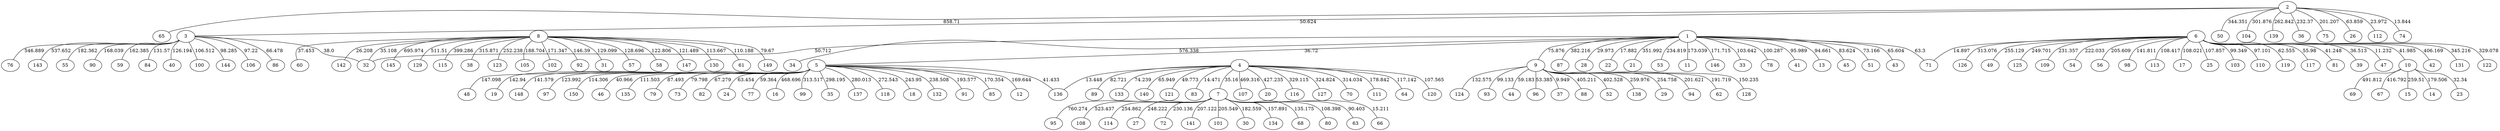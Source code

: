 graph x {
2 -- 65[label=858.71];
7 -- 95[label=760.274];
8 -- 145[label=695.974];
1 -- 34[label=576.338];
3 -- 76[label=546.889];
3 -- 143[label=537.652];
7 -- 108[label=523.437];
8 -- 129[label=511.51];
10 -- 69[label=491.812];
4 -- 107[label=469.316];
5 -- 16[label=468.696];
4 -- 20[label=427.235];
10 -- 67[label=416.792];
6 -- 42[label=406.169];
9 -- 88[label=405.211];
9 -- 52[label=402.528];
8 -- 115[label=399.286];
1 -- 87[label=382.216];
1 -- 21[label=351.992];
6 -- 131[label=345.216];
2 -- 50[label=344.351];
4 -- 116[label=329.115];
6 -- 122[label=329.078];
4 -- 127[label=324.824];
8 -- 38[label=315.871];
4 -- 70[label=314.034];
5 -- 99[label=313.517];
6 -- 126[label=313.076];
2 -- 104[label=301.876];
5 -- 35[label=298.195];
5 -- 137[label=280.013];
5 -- 118[label=272.543];
2 -- 139[label=262.842];
9 -- 138[label=259.976];
10 -- 15[label=259.51];
6 -- 49[label=255.129];
7 -- 114[label=254.862];
9 -- 29[label=254.758];
8 -- 123[label=252.238];
6 -- 125[label=249.701];
7 -- 27[label=248.222];
5 -- 18[label=243.95];
5 -- 132[label=238.508];
1 -- 53[label=234.819];
2 -- 36[label=232.37];
6 -- 109[label=231.357];
7 -- 72[label=230.136];
6 -- 54[label=222.033];
7 -- 141[label=207.122];
6 -- 56[label=205.609];
7 -- 101[label=205.549];
9 -- 94[label=201.621];
2 -- 75[label=201.207];
5 -- 91[label=193.577];
9 -- 62[label=191.719];
8 -- 105[label=188.704];
7 -- 30[label=182.559];
3 -- 55[label=182.362];
10 -- 14[label=179.506];
4 -- 111[label=178.842];
1 -- 11[label=173.039];
1 -- 146[label=171.715];
8 -- 102[label=171.347];
5 -- 85[label=170.354];
5 -- 12[label=169.644];
3 -- 90[label=168.039];
3 -- 59[label=162.385];
7 -- 134[label=157.891];
9 -- 128[label=150.235];
5 -- 48[label=147.098];
8 -- 92[label=146.39];
5 -- 19[label=142.94];
6 -- 98[label=141.811];
5 -- 148[label=141.579];
7 -- 68[label=135.175];
9 -- 124[label=132.575];
3 -- 84[label=131.57];
8 -- 31[label=129.099];
8 -- 57[label=128.696];
3 -- 40[label=126.194];
5 -- 97[label=123.992];
8 -- 58[label=122.806];
8 -- 147[label=121.489];
4 -- 64[label=117.142];
5 -- 150[label=114.306];
8 -- 130[label=113.667];
5 -- 135[label=111.503];
8 -- 61[label=110.188];
6 -- 113[label=108.417];
7 -- 80[label=108.398];
6 -- 17[label=108.021];
6 -- 25[label=107.857];
4 -- 120[label=107.565];
3 -- 100[label=106.512];
1 -- 33[label=103.642];
1 -- 78[label=100.287];
6 -- 103[label=99.349];
9 -- 93[label=99.133];
3 -- 144[label=98.285];
3 -- 106[label=97.22];
6 -- 110[label=97.101];
1 -- 41[label=95.989];
1 -- 13[label=94.661];
7 -- 63[label=90.403];
5 -- 79[label=87.493];
1 -- 45[label=83.624];
4 -- 89[label=82.721];
5 -- 73[label=79.798];
8 -- 149[label=79.67];
1 -- 9[label=75.876];
4 -- 133[label=74.239];
1 -- 51[label=73.166];
5 -- 82[label=67.279];
3 -- 86[label=66.478];
4 -- 140[label=65.949];
1 -- 43[label=65.604];
2 -- 26[label=63.859];
5 -- 24[label=63.454];
1 -- 71[label=63.3];
6 -- 119[label=62.555];
5 -- 77[label=59.364];
9 -- 44[label=59.183];
6 -- 117[label=55.98];
9 -- 96[label=53.385];
1 -- 32[label=50.712];
2 -- 3[label=50.624];
4 -- 121[label=49.773];
6 -- 10[label=41.985];
5 -- 136[label=41.433];
6 -- 81[label=41.248];
5 -- 46[label=40.966];
3 -- 32[label=38.0];
8 -- 60[label=37.453];
1 -- 5[label=36.72];
6 -- 39[label=36.513];
4 -- 7[label=35.16];
8 -- 32[label=35.108];
10 -- 23[label=32.34];
1 -- 28[label=29.973];
8 -- 142[label=26.208];
2 -- 112[label=23.972];
1 -- 22[label=17.882];
7 -- 66[label=15.211];
6 -- 71[label=14.897];
4 -- 83[label=14.471];
2 -- 74[label=13.844];
4 -- 136[label=13.448];
6 -- 47[label=11.232];
9 -- 37[label=9.949];
}